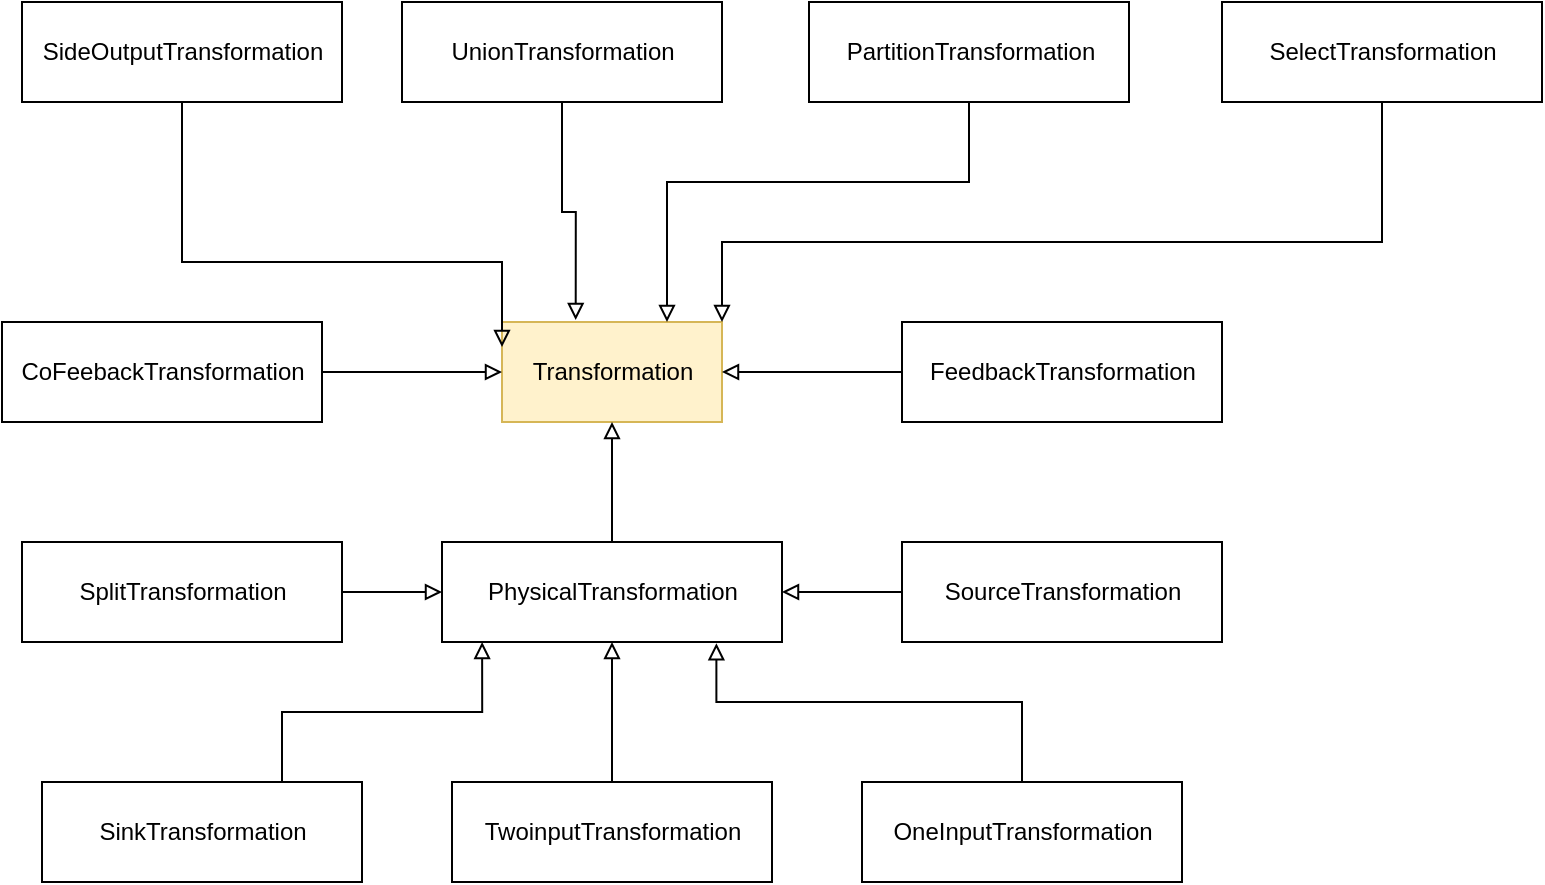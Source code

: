 <mxfile version="13.0.3" type="device"><diagram id="347vuuwF10RCs5XPS7V9" name="第 1 页"><mxGraphModel dx="1024" dy="592" grid="1" gridSize="10" guides="1" tooltips="1" connect="1" arrows="1" fold="1" page="1" pageScale="1" pageWidth="827" pageHeight="1169" math="0" shadow="0"><root><mxCell id="0"/><mxCell id="1" parent="0"/><mxCell id="CLcsYZZxYXt5CBdrZW_z-24" value="&lt;span&gt;Transformation&lt;/span&gt;" style="html=1;fillColor=#fff2cc;strokeColor=#d6b656;" vertex="1" parent="1"><mxGeometry x="260" y="250" width="110" height="50" as="geometry"/></mxCell><mxCell id="CLcsYZZxYXt5CBdrZW_z-29" style="edgeStyle=orthogonalEdgeStyle;rounded=0;orthogonalLoop=1;jettySize=auto;html=1;entryX=0.5;entryY=1;entryDx=0;entryDy=0;endArrow=block;endFill=0;" edge="1" parent="1" source="CLcsYZZxYXt5CBdrZW_z-27" target="CLcsYZZxYXt5CBdrZW_z-24"><mxGeometry relative="1" as="geometry"/></mxCell><mxCell id="CLcsYZZxYXt5CBdrZW_z-27" value="&lt;span&gt;PhysicalTransformation&lt;/span&gt;" style="html=1;" vertex="1" parent="1"><mxGeometry x="230" y="360" width="170" height="50" as="geometry"/></mxCell><mxCell id="CLcsYZZxYXt5CBdrZW_z-34" style="edgeStyle=orthogonalEdgeStyle;rounded=0;orthogonalLoop=1;jettySize=auto;html=1;endArrow=block;endFill=0;" edge="1" parent="1" source="CLcsYZZxYXt5CBdrZW_z-32" target="CLcsYZZxYXt5CBdrZW_z-24"><mxGeometry relative="1" as="geometry"/></mxCell><mxCell id="CLcsYZZxYXt5CBdrZW_z-32" value="&lt;span&gt;FeedbackTransformation&lt;/span&gt;" style="html=1;" vertex="1" parent="1"><mxGeometry x="460" y="250" width="160" height="50" as="geometry"/></mxCell><mxCell id="CLcsYZZxYXt5CBdrZW_z-36" style="edgeStyle=orthogonalEdgeStyle;rounded=0;orthogonalLoop=1;jettySize=auto;html=1;entryX=0;entryY=0.5;entryDx=0;entryDy=0;endArrow=block;endFill=0;" edge="1" parent="1" source="CLcsYZZxYXt5CBdrZW_z-35" target="CLcsYZZxYXt5CBdrZW_z-24"><mxGeometry relative="1" as="geometry"/></mxCell><mxCell id="CLcsYZZxYXt5CBdrZW_z-35" value="&lt;span&gt;CoFeebackTransformation&lt;/span&gt;" style="html=1;" vertex="1" parent="1"><mxGeometry x="10" y="250" width="160" height="50" as="geometry"/></mxCell><mxCell id="CLcsYZZxYXt5CBdrZW_z-41" style="edgeStyle=orthogonalEdgeStyle;rounded=0;orthogonalLoop=1;jettySize=auto;html=1;exitX=0.5;exitY=1;exitDx=0;exitDy=0;entryX=0;entryY=0.25;entryDx=0;entryDy=0;endArrow=block;endFill=0;" edge="1" parent="1" source="CLcsYZZxYXt5CBdrZW_z-37" target="CLcsYZZxYXt5CBdrZW_z-24"><mxGeometry relative="1" as="geometry"><Array as="points"><mxPoint x="100" y="220"/><mxPoint x="260" y="220"/></Array></mxGeometry></mxCell><mxCell id="CLcsYZZxYXt5CBdrZW_z-37" value="&lt;span&gt;SideOutputTransformation&lt;/span&gt;" style="html=1;" vertex="1" parent="1"><mxGeometry x="20" y="90" width="160" height="50" as="geometry"/></mxCell><mxCell id="CLcsYZZxYXt5CBdrZW_z-42" style="edgeStyle=orthogonalEdgeStyle;rounded=0;orthogonalLoop=1;jettySize=auto;html=1;entryX=0.335;entryY=-0.02;entryDx=0;entryDy=0;endArrow=block;endFill=0;entryPerimeter=0;" edge="1" parent="1" source="CLcsYZZxYXt5CBdrZW_z-38" target="CLcsYZZxYXt5CBdrZW_z-24"><mxGeometry relative="1" as="geometry"/></mxCell><mxCell id="CLcsYZZxYXt5CBdrZW_z-38" value="&lt;span&gt;UnionTransformation&lt;/span&gt;" style="html=1;" vertex="1" parent="1"><mxGeometry x="210" y="90" width="160" height="50" as="geometry"/></mxCell><mxCell id="CLcsYZZxYXt5CBdrZW_z-43" style="edgeStyle=orthogonalEdgeStyle;rounded=0;orthogonalLoop=1;jettySize=auto;html=1;entryX=0.75;entryY=0;entryDx=0;entryDy=0;endArrow=block;endFill=0;" edge="1" parent="1" source="CLcsYZZxYXt5CBdrZW_z-39" target="CLcsYZZxYXt5CBdrZW_z-24"><mxGeometry relative="1" as="geometry"><Array as="points"><mxPoint x="494" y="180"/><mxPoint x="343" y="180"/></Array></mxGeometry></mxCell><mxCell id="CLcsYZZxYXt5CBdrZW_z-39" value="&lt;span&gt;PartitionTransformation&lt;/span&gt;" style="html=1;" vertex="1" parent="1"><mxGeometry x="413.5" y="90" width="160" height="50" as="geometry"/></mxCell><mxCell id="CLcsYZZxYXt5CBdrZW_z-45" style="edgeStyle=orthogonalEdgeStyle;orthogonalLoop=1;jettySize=auto;html=1;entryX=1;entryY=0;entryDx=0;entryDy=0;endArrow=block;endFill=0;strokeColor=none;rounded=0;" edge="1" parent="1" source="CLcsYZZxYXt5CBdrZW_z-40" target="CLcsYZZxYXt5CBdrZW_z-24"><mxGeometry relative="1" as="geometry"><Array as="points"><mxPoint x="700" y="210"/><mxPoint x="370" y="210"/></Array></mxGeometry></mxCell><mxCell id="CLcsYZZxYXt5CBdrZW_z-46" style="edgeStyle=orthogonalEdgeStyle;rounded=0;orthogonalLoop=1;jettySize=auto;html=1;endArrow=block;endFill=0;" edge="1" parent="1" source="CLcsYZZxYXt5CBdrZW_z-40"><mxGeometry relative="1" as="geometry"><mxPoint x="370" y="250" as="targetPoint"/><Array as="points"><mxPoint x="700" y="210"/><mxPoint x="370" y="210"/></Array></mxGeometry></mxCell><mxCell id="CLcsYZZxYXt5CBdrZW_z-40" value="&lt;span&gt;SelectTransformation&lt;/span&gt;" style="html=1;" vertex="1" parent="1"><mxGeometry x="620" y="90" width="160" height="50" as="geometry"/></mxCell><mxCell id="CLcsYZZxYXt5CBdrZW_z-55" style="edgeStyle=orthogonalEdgeStyle;rounded=0;orthogonalLoop=1;jettySize=auto;html=1;entryX=0.5;entryY=1;entryDx=0;entryDy=0;endArrow=block;endFill=0;" edge="1" parent="1" source="CLcsYZZxYXt5CBdrZW_z-47" target="CLcsYZZxYXt5CBdrZW_z-27"><mxGeometry relative="1" as="geometry"/></mxCell><mxCell id="CLcsYZZxYXt5CBdrZW_z-47" value="&lt;span&gt;TwoinputTransformation&lt;/span&gt;" style="html=1;" vertex="1" parent="1"><mxGeometry x="235" y="480" width="160" height="50" as="geometry"/></mxCell><mxCell id="CLcsYZZxYXt5CBdrZW_z-56" style="edgeStyle=orthogonalEdgeStyle;rounded=0;orthogonalLoop=1;jettySize=auto;html=1;entryX=0.807;entryY=1.012;entryDx=0;entryDy=0;entryPerimeter=0;endArrow=block;endFill=0;" edge="1" parent="1" source="CLcsYZZxYXt5CBdrZW_z-48" target="CLcsYZZxYXt5CBdrZW_z-27"><mxGeometry relative="1" as="geometry"><Array as="points"><mxPoint x="520" y="440"/><mxPoint x="367" y="440"/></Array></mxGeometry></mxCell><mxCell id="CLcsYZZxYXt5CBdrZW_z-48" value="&lt;span&gt;OneInputTransformation&lt;/span&gt;" style="html=1;" vertex="1" parent="1"><mxGeometry x="440" y="480" width="160" height="50" as="geometry"/></mxCell><mxCell id="CLcsYZZxYXt5CBdrZW_z-54" style="edgeStyle=orthogonalEdgeStyle;rounded=0;orthogonalLoop=1;jettySize=auto;html=1;endArrow=block;endFill=0;" edge="1" parent="1" source="CLcsYZZxYXt5CBdrZW_z-49" target="CLcsYZZxYXt5CBdrZW_z-27"><mxGeometry relative="1" as="geometry"/></mxCell><mxCell id="CLcsYZZxYXt5CBdrZW_z-49" value="&lt;span&gt;SourceTransformation&lt;/span&gt;" style="html=1;" vertex="1" parent="1"><mxGeometry x="460" y="360" width="160" height="50" as="geometry"/></mxCell><mxCell id="CLcsYZZxYXt5CBdrZW_z-53" style="edgeStyle=orthogonalEdgeStyle;rounded=0;orthogonalLoop=1;jettySize=auto;html=1;exitX=0.75;exitY=0;exitDx=0;exitDy=0;entryX=0.118;entryY=1;entryDx=0;entryDy=0;entryPerimeter=0;endArrow=block;endFill=0;" edge="1" parent="1" source="CLcsYZZxYXt5CBdrZW_z-50" target="CLcsYZZxYXt5CBdrZW_z-27"><mxGeometry relative="1" as="geometry"/></mxCell><mxCell id="CLcsYZZxYXt5CBdrZW_z-50" value="&lt;span&gt;SinkTransformation&lt;/span&gt;" style="html=1;" vertex="1" parent="1"><mxGeometry x="30" y="480" width="160" height="50" as="geometry"/></mxCell><mxCell id="CLcsYZZxYXt5CBdrZW_z-52" style="edgeStyle=orthogonalEdgeStyle;rounded=0;orthogonalLoop=1;jettySize=auto;html=1;endArrow=block;endFill=0;" edge="1" parent="1" source="CLcsYZZxYXt5CBdrZW_z-51" target="CLcsYZZxYXt5CBdrZW_z-27"><mxGeometry relative="1" as="geometry"/></mxCell><mxCell id="CLcsYZZxYXt5CBdrZW_z-51" value="&lt;span&gt;SplitTransformation&lt;/span&gt;" style="html=1;" vertex="1" parent="1"><mxGeometry x="20" y="360" width="160" height="50" as="geometry"/></mxCell></root></mxGraphModel></diagram></mxfile>